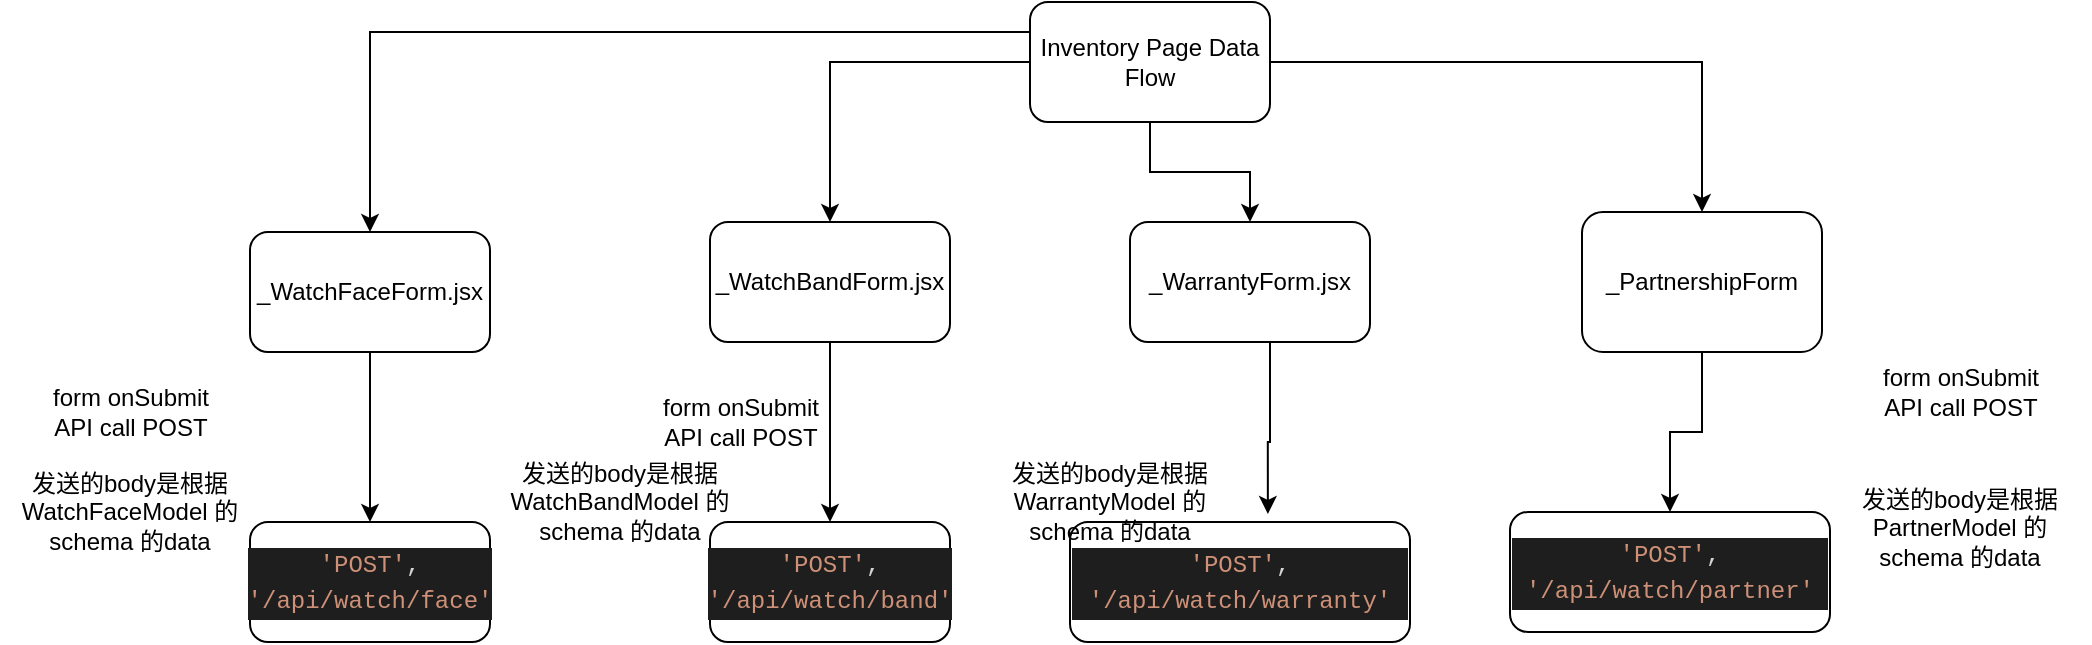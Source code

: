 <mxfile version="12.2.4" pages="1"><diagram id="dJ_NNQljrF5j_cGnAs07" name="Page-1"><mxGraphModel dx="1566" dy="439" grid="1" gridSize="10" guides="1" tooltips="1" connect="1" arrows="1" fold="1" page="1" pageScale="1" pageWidth="850" pageHeight="1100" math="0" shadow="0"><root><mxCell id="0"/><mxCell id="1" parent="0"/><mxCell id="4t4uIJ5RQlZ2Qk-Z8yLP-2" value="&lt;div style=&quot;color: rgb(212 , 212 , 212) ; background-color: rgb(30 , 30 , 30) ; font-family: &amp;#34;menlo&amp;#34; , &amp;#34;monaco&amp;#34; , &amp;#34;courier new&amp;#34; , monospace ; line-height: 18px&quot;&gt;&lt;span style=&quot;color: #ce9178&quot;&gt;'POST'&lt;/span&gt;, &lt;span style=&quot;color: #ce9178&quot;&gt;'/api/watch/face'&lt;/span&gt;&lt;/div&gt;" style="rounded=1;whiteSpace=wrap;html=1;" parent="1" vertex="1"><mxGeometry x="60" y="280" width="120" height="60" as="geometry"/></mxCell><mxCell id="4t4uIJ5RQlZ2Qk-Z8yLP-3" value="&lt;div style=&quot;color: rgb(212 , 212 , 212) ; background-color: rgb(30 , 30 , 30) ; font-family: &amp;#34;menlo&amp;#34; , &amp;#34;monaco&amp;#34; , &amp;#34;courier new&amp;#34; , monospace ; line-height: 18px&quot;&gt;&lt;span style=&quot;color: #ce9178&quot;&gt;'POST'&lt;/span&gt;, &lt;span style=&quot;color: #ce9178&quot;&gt;'/api/watch/band'&lt;/span&gt;&lt;/div&gt;" style="rounded=1;whiteSpace=wrap;html=1;" parent="1" vertex="1"><mxGeometry x="290" y="280" width="120" height="60" as="geometry"/></mxCell><mxCell id="4t4uIJ5RQlZ2Qk-Z8yLP-4" value="&lt;div style=&quot;color: rgb(212 , 212 , 212) ; background-color: rgb(30 , 30 , 30) ; font-family: &amp;#34;menlo&amp;#34; , &amp;#34;monaco&amp;#34; , &amp;#34;courier new&amp;#34; , monospace ; line-height: 18px&quot;&gt;&lt;span style=&quot;color: #ce9178&quot;&gt;'POST'&lt;/span&gt;, &lt;span style=&quot;color: #ce9178&quot;&gt;'/api/watch/warranty'&lt;/span&gt;&lt;/div&gt;" style="rounded=1;whiteSpace=wrap;html=1;" parent="1" vertex="1"><mxGeometry x="470" y="280" width="170" height="60" as="geometry"/></mxCell><mxCell id="4t4uIJ5RQlZ2Qk-Z8yLP-6" value="&lt;div style=&quot;color: rgb(212 , 212 , 212) ; background-color: rgb(30 , 30 , 30) ; font-family: &amp;#34;menlo&amp;#34; , &amp;#34;monaco&amp;#34; , &amp;#34;courier new&amp;#34; , monospace ; line-height: 18px&quot;&gt;&lt;span style=&quot;color: #ce9178&quot;&gt;'POST'&lt;/span&gt;, &lt;span style=&quot;color: #ce9178&quot;&gt;'/api/watch/partner'&lt;/span&gt;&lt;/div&gt;" style="rounded=1;whiteSpace=wrap;html=1;" parent="1" vertex="1"><mxGeometry x="690" y="275" width="160" height="60" as="geometry"/></mxCell><mxCell id="4t4uIJ5RQlZ2Qk-Z8yLP-11" style="edgeStyle=orthogonalEdgeStyle;rounded=0;orthogonalLoop=1;jettySize=auto;html=1;exitX=0.5;exitY=1;exitDx=0;exitDy=0;entryX=0.5;entryY=0;entryDx=0;entryDy=0;" parent="1" source="4t4uIJ5RQlZ2Qk-Z8yLP-7" target="4t4uIJ5RQlZ2Qk-Z8yLP-2" edge="1"><mxGeometry relative="1" as="geometry"/></mxCell><mxCell id="4t4uIJ5RQlZ2Qk-Z8yLP-7" value="_WatchFaceForm.jsx" style="rounded=1;whiteSpace=wrap;html=1;" parent="1" vertex="1"><mxGeometry x="60" y="135" width="120" height="60" as="geometry"/></mxCell><mxCell id="4t4uIJ5RQlZ2Qk-Z8yLP-13" style="edgeStyle=orthogonalEdgeStyle;rounded=0;orthogonalLoop=1;jettySize=auto;html=1;entryX=0.5;entryY=0;entryDx=0;entryDy=0;" parent="1" source="4t4uIJ5RQlZ2Qk-Z8yLP-8" target="4t4uIJ5RQlZ2Qk-Z8yLP-3" edge="1"><mxGeometry relative="1" as="geometry"/></mxCell><mxCell id="4t4uIJ5RQlZ2Qk-Z8yLP-8" value="_WatchBandForm.jsx" style="rounded=1;whiteSpace=wrap;html=1;" parent="1" vertex="1"><mxGeometry x="290" y="130" width="120" height="60" as="geometry"/></mxCell><mxCell id="4t4uIJ5RQlZ2Qk-Z8yLP-15" style="edgeStyle=orthogonalEdgeStyle;rounded=0;orthogonalLoop=1;jettySize=auto;html=1;entryX=0.582;entryY=-0.067;entryDx=0;entryDy=0;entryPerimeter=0;" parent="1" source="4t4uIJ5RQlZ2Qk-Z8yLP-9" target="4t4uIJ5RQlZ2Qk-Z8yLP-4" edge="1"><mxGeometry relative="1" as="geometry"><Array as="points"><mxPoint x="570" y="240"/><mxPoint x="569" y="240"/></Array></mxGeometry></mxCell><mxCell id="4t4uIJ5RQlZ2Qk-Z8yLP-9" value="_WarrantyForm.jsx" style="rounded=1;whiteSpace=wrap;html=1;" parent="1" vertex="1"><mxGeometry x="500" y="130" width="120" height="60" as="geometry"/></mxCell><mxCell id="7" style="edgeStyle=orthogonalEdgeStyle;rounded=0;orthogonalLoop=1;jettySize=auto;html=1;exitX=0.5;exitY=1;exitDx=0;exitDy=0;entryX=0.5;entryY=0;entryDx=0;entryDy=0;" parent="1" source="4t4uIJ5RQlZ2Qk-Z8yLP-10" target="4t4uIJ5RQlZ2Qk-Z8yLP-6" edge="1"><mxGeometry relative="1" as="geometry"><mxPoint x="810" y="260" as="targetPoint"/></mxGeometry></mxCell><mxCell id="4t4uIJ5RQlZ2Qk-Z8yLP-10" value="_PartnershipForm" style="rounded=1;whiteSpace=wrap;html=1;" parent="1" vertex="1"><mxGeometry x="726" y="125" width="120" height="70" as="geometry"/></mxCell><mxCell id="4t4uIJ5RQlZ2Qk-Z8yLP-12" value="form onSubmit&lt;br&gt;API call POST" style="text;html=1;align=center;verticalAlign=middle;resizable=0;points=[];autosize=1;" parent="1" vertex="1"><mxGeometry x="-45" y="210" width="90" height="30" as="geometry"/></mxCell><mxCell id="4t4uIJ5RQlZ2Qk-Z8yLP-14" value="form onSubmit&lt;br&gt;API call POST" style="text;html=1;align=center;verticalAlign=middle;resizable=0;points=[];autosize=1;" parent="1" vertex="1"><mxGeometry x="260" y="215" width="90" height="30" as="geometry"/></mxCell><mxCell id="4t4uIJ5RQlZ2Qk-Z8yLP-18" value="form onSubmit&lt;br&gt;API call POST" style="text;html=1;align=center;verticalAlign=middle;resizable=0;points=[];autosize=1;" parent="1" vertex="1"><mxGeometry x="870" y="200" width="90" height="30" as="geometry"/></mxCell><mxCell id="2" value="发送的body是根据WatchFaceModel 的 schema 的data" style="text;html=1;strokeColor=none;fillColor=none;align=center;verticalAlign=middle;whiteSpace=wrap;rounded=0;" parent="1" vertex="1"><mxGeometry x="-65" y="245" width="130" height="60" as="geometry"/></mxCell><mxCell id="3" value="发送的body是根据WatchBandModel 的 schema 的data" style="text;html=1;strokeColor=none;fillColor=none;align=center;verticalAlign=middle;whiteSpace=wrap;rounded=0;" parent="1" vertex="1"><mxGeometry x="180" y="240" width="130" height="60" as="geometry"/></mxCell><mxCell id="4" value="发送的body是根据WarrantyModel 的 schema 的data" style="text;html=1;strokeColor=none;fillColor=none;align=center;verticalAlign=middle;whiteSpace=wrap;rounded=0;" parent="1" vertex="1"><mxGeometry x="425" y="240" width="130" height="60" as="geometry"/></mxCell><mxCell id="5" value="&lt;span style=&quot;color: rgba(0 , 0 , 0 , 0) ; font-family: monospace ; font-size: 0px&quot;&gt;%3CmxGraphModel%3E%3Croot%3E%3CmxCell%20id%3D%220%22%2F%3E%3CmxCell%20id%3D%221%22%20parent%3D%220%22%2F%3E%3CmxCell%20id%3D%222%22%20value%3D%22%E5%8F%91%E9%80%81%E7%9A%84body%E6%98%AF%E6%A0%B9%E6%8D%AEWarrantyModel%20%E7%9A%84%20schema%20%E7%9A%84data%22%20style%3D%22text%3Bhtml%3D1%3BstrokeColor%3Dnone%3BfillColor%3Dnone%3Balign%3Dcenter%3BverticalAlign%3Dmiddle%3BwhiteSpace%3Dwrap%3Brounded%3D0%3B%22%20vertex%3D%221%22%20parent%3D%221%22%3E%3CmxGeometry%20x%3D%22390%22%20y%3D%22240%22%20width%3D%22130%22%20height%3D%2260%22%20as%3D%22geometry%22%2F%3E%3C%2FmxCell%3E%3C%2Froot%3E%3C%2FmxGraphModel%3E&lt;/span&gt;" style="text;html=1;resizable=0;points=[];autosize=1;align=left;verticalAlign=top;spacingTop=-4;" parent="1" vertex="1"><mxGeometry x="706" y="263" width="20" height="20" as="geometry"/></mxCell><mxCell id="6" value="发送的body是根据PartnerModel 的 schema 的data" style="text;html=1;strokeColor=none;fillColor=none;align=center;verticalAlign=middle;whiteSpace=wrap;rounded=0;" parent="1" vertex="1"><mxGeometry x="850" y="253" width="130" height="60" as="geometry"/></mxCell><mxCell id="11" style="edgeStyle=orthogonalEdgeStyle;rounded=0;orthogonalLoop=1;jettySize=auto;html=1;entryX=0.5;entryY=0;entryDx=0;entryDy=0;" parent="1" source="9" target="4t4uIJ5RQlZ2Qk-Z8yLP-8" edge="1"><mxGeometry relative="1" as="geometry"/></mxCell><mxCell id="12" style="edgeStyle=orthogonalEdgeStyle;rounded=0;orthogonalLoop=1;jettySize=auto;html=1;exitX=0;exitY=0.25;exitDx=0;exitDy=0;entryX=0.5;entryY=0;entryDx=0;entryDy=0;" parent="1" source="9" target="4t4uIJ5RQlZ2Qk-Z8yLP-7" edge="1"><mxGeometry relative="1" as="geometry"/></mxCell><mxCell id="13" style="edgeStyle=orthogonalEdgeStyle;rounded=0;orthogonalLoop=1;jettySize=auto;html=1;entryX=0.5;entryY=0;entryDx=0;entryDy=0;" parent="1" source="9" target="4t4uIJ5RQlZ2Qk-Z8yLP-9" edge="1"><mxGeometry relative="1" as="geometry"/></mxCell><mxCell id="14" style="edgeStyle=orthogonalEdgeStyle;rounded=0;orthogonalLoop=1;jettySize=auto;html=1;exitX=1;exitY=0.5;exitDx=0;exitDy=0;entryX=0.5;entryY=0;entryDx=0;entryDy=0;" parent="1" source="9" target="4t4uIJ5RQlZ2Qk-Z8yLP-10" edge="1"><mxGeometry relative="1" as="geometry"/></mxCell><mxCell id="9" value="Inventory Page Data Flow" style="rounded=1;whiteSpace=wrap;html=1;" parent="1" vertex="1"><mxGeometry x="450" y="20" width="120" height="60" as="geometry"/></mxCell></root></mxGraphModel></diagram></mxfile>
